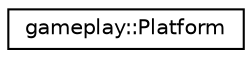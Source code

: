 digraph G
{
  edge [fontname="Helvetica",fontsize="10",labelfontname="Helvetica",labelfontsize="10"];
  node [fontname="Helvetica",fontsize="10",shape=record];
  rankdir="LR";
  Node1 [label="gameplay::Platform",height=0.2,width=0.4,color="black", fillcolor="white", style="filled",URL="$classgameplay_1_1_platform.html"];
}
